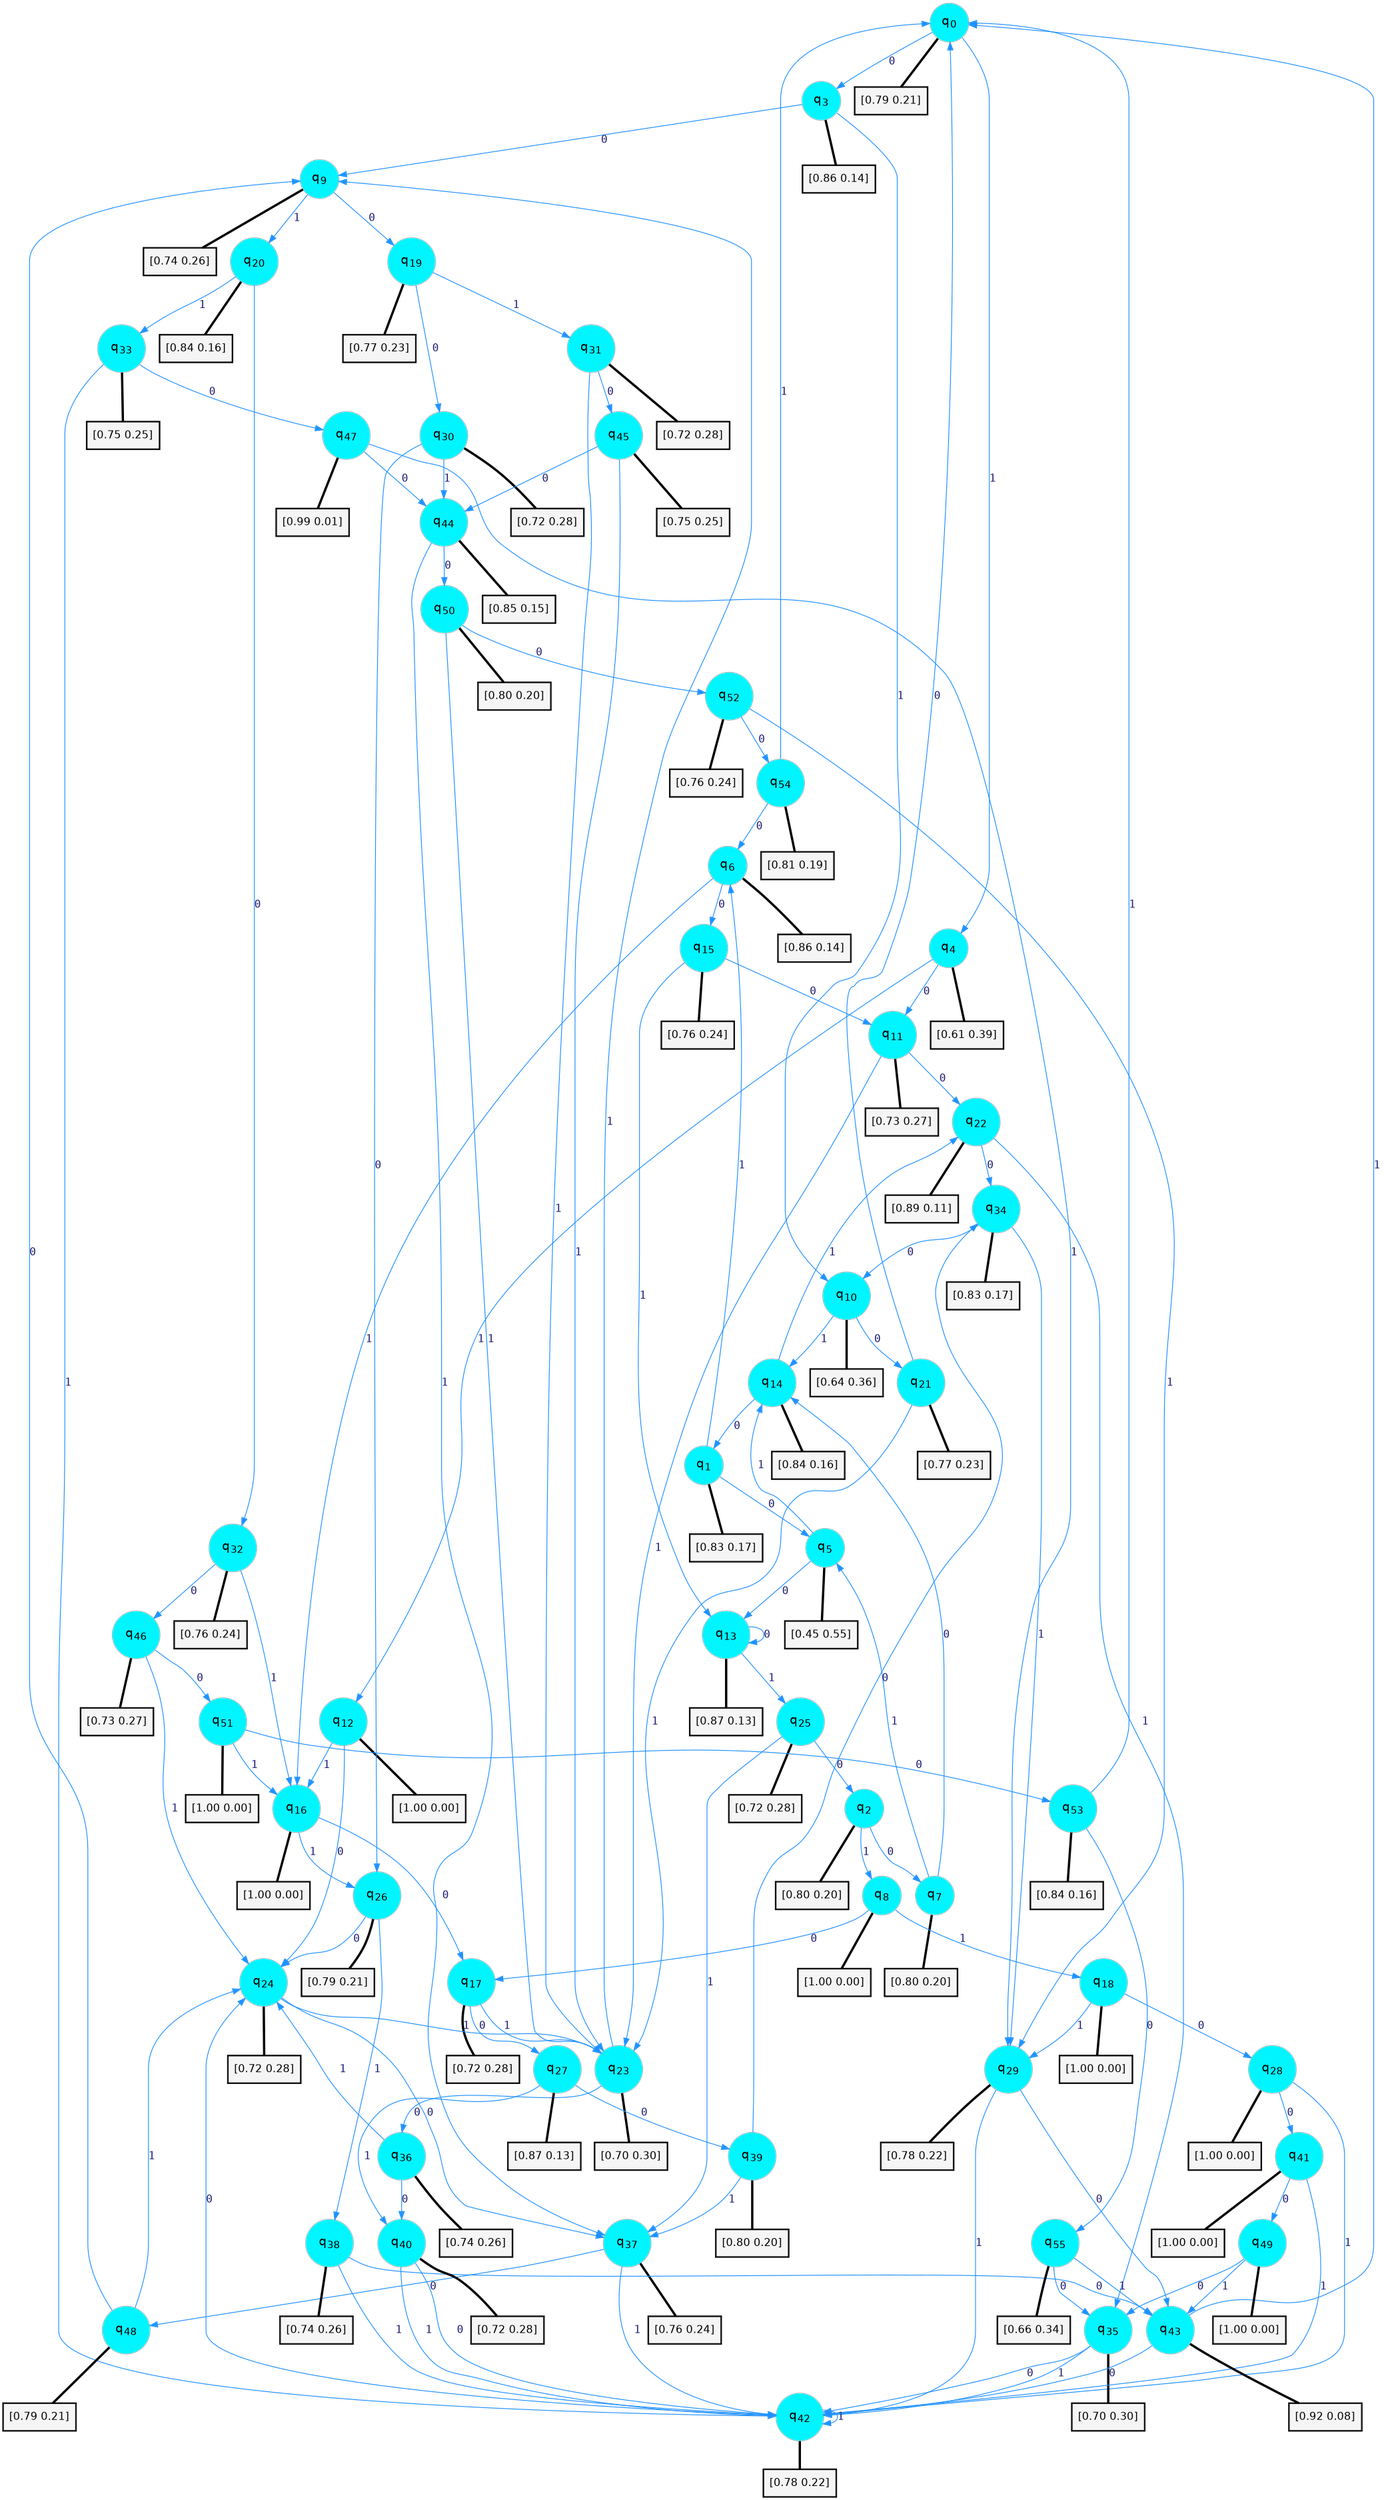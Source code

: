 digraph G {
graph [
bgcolor=transparent, dpi=300, rankdir=TD, size="40,25"];
node [
color=gray, fillcolor=turquoise1, fontcolor=black, fontname=Helvetica, fontsize=16, fontweight=bold, shape=circle, style=filled];
edge [
arrowsize=1, color=dodgerblue1, fontcolor=midnightblue, fontname=courier, fontweight=bold, penwidth=1, style=solid, weight=20];
0[label=<q<SUB>0</SUB>>];
1[label=<q<SUB>1</SUB>>];
2[label=<q<SUB>2</SUB>>];
3[label=<q<SUB>3</SUB>>];
4[label=<q<SUB>4</SUB>>];
5[label=<q<SUB>5</SUB>>];
6[label=<q<SUB>6</SUB>>];
7[label=<q<SUB>7</SUB>>];
8[label=<q<SUB>8</SUB>>];
9[label=<q<SUB>9</SUB>>];
10[label=<q<SUB>10</SUB>>];
11[label=<q<SUB>11</SUB>>];
12[label=<q<SUB>12</SUB>>];
13[label=<q<SUB>13</SUB>>];
14[label=<q<SUB>14</SUB>>];
15[label=<q<SUB>15</SUB>>];
16[label=<q<SUB>16</SUB>>];
17[label=<q<SUB>17</SUB>>];
18[label=<q<SUB>18</SUB>>];
19[label=<q<SUB>19</SUB>>];
20[label=<q<SUB>20</SUB>>];
21[label=<q<SUB>21</SUB>>];
22[label=<q<SUB>22</SUB>>];
23[label=<q<SUB>23</SUB>>];
24[label=<q<SUB>24</SUB>>];
25[label=<q<SUB>25</SUB>>];
26[label=<q<SUB>26</SUB>>];
27[label=<q<SUB>27</SUB>>];
28[label=<q<SUB>28</SUB>>];
29[label=<q<SUB>29</SUB>>];
30[label=<q<SUB>30</SUB>>];
31[label=<q<SUB>31</SUB>>];
32[label=<q<SUB>32</SUB>>];
33[label=<q<SUB>33</SUB>>];
34[label=<q<SUB>34</SUB>>];
35[label=<q<SUB>35</SUB>>];
36[label=<q<SUB>36</SUB>>];
37[label=<q<SUB>37</SUB>>];
38[label=<q<SUB>38</SUB>>];
39[label=<q<SUB>39</SUB>>];
40[label=<q<SUB>40</SUB>>];
41[label=<q<SUB>41</SUB>>];
42[label=<q<SUB>42</SUB>>];
43[label=<q<SUB>43</SUB>>];
44[label=<q<SUB>44</SUB>>];
45[label=<q<SUB>45</SUB>>];
46[label=<q<SUB>46</SUB>>];
47[label=<q<SUB>47</SUB>>];
48[label=<q<SUB>48</SUB>>];
49[label=<q<SUB>49</SUB>>];
50[label=<q<SUB>50</SUB>>];
51[label=<q<SUB>51</SUB>>];
52[label=<q<SUB>52</SUB>>];
53[label=<q<SUB>53</SUB>>];
54[label=<q<SUB>54</SUB>>];
55[label=<q<SUB>55</SUB>>];
56[label="[0.79 0.21]", shape=box,fontcolor=black, fontname=Helvetica, fontsize=14, penwidth=2, fillcolor=whitesmoke,color=black];
57[label="[0.83 0.17]", shape=box,fontcolor=black, fontname=Helvetica, fontsize=14, penwidth=2, fillcolor=whitesmoke,color=black];
58[label="[0.80 0.20]", shape=box,fontcolor=black, fontname=Helvetica, fontsize=14, penwidth=2, fillcolor=whitesmoke,color=black];
59[label="[0.86 0.14]", shape=box,fontcolor=black, fontname=Helvetica, fontsize=14, penwidth=2, fillcolor=whitesmoke,color=black];
60[label="[0.61 0.39]", shape=box,fontcolor=black, fontname=Helvetica, fontsize=14, penwidth=2, fillcolor=whitesmoke,color=black];
61[label="[0.45 0.55]", shape=box,fontcolor=black, fontname=Helvetica, fontsize=14, penwidth=2, fillcolor=whitesmoke,color=black];
62[label="[0.86 0.14]", shape=box,fontcolor=black, fontname=Helvetica, fontsize=14, penwidth=2, fillcolor=whitesmoke,color=black];
63[label="[0.80 0.20]", shape=box,fontcolor=black, fontname=Helvetica, fontsize=14, penwidth=2, fillcolor=whitesmoke,color=black];
64[label="[1.00 0.00]", shape=box,fontcolor=black, fontname=Helvetica, fontsize=14, penwidth=2, fillcolor=whitesmoke,color=black];
65[label="[0.74 0.26]", shape=box,fontcolor=black, fontname=Helvetica, fontsize=14, penwidth=2, fillcolor=whitesmoke,color=black];
66[label="[0.64 0.36]", shape=box,fontcolor=black, fontname=Helvetica, fontsize=14, penwidth=2, fillcolor=whitesmoke,color=black];
67[label="[0.73 0.27]", shape=box,fontcolor=black, fontname=Helvetica, fontsize=14, penwidth=2, fillcolor=whitesmoke,color=black];
68[label="[1.00 0.00]", shape=box,fontcolor=black, fontname=Helvetica, fontsize=14, penwidth=2, fillcolor=whitesmoke,color=black];
69[label="[0.87 0.13]", shape=box,fontcolor=black, fontname=Helvetica, fontsize=14, penwidth=2, fillcolor=whitesmoke,color=black];
70[label="[0.84 0.16]", shape=box,fontcolor=black, fontname=Helvetica, fontsize=14, penwidth=2, fillcolor=whitesmoke,color=black];
71[label="[0.76 0.24]", shape=box,fontcolor=black, fontname=Helvetica, fontsize=14, penwidth=2, fillcolor=whitesmoke,color=black];
72[label="[1.00 0.00]", shape=box,fontcolor=black, fontname=Helvetica, fontsize=14, penwidth=2, fillcolor=whitesmoke,color=black];
73[label="[0.72 0.28]", shape=box,fontcolor=black, fontname=Helvetica, fontsize=14, penwidth=2, fillcolor=whitesmoke,color=black];
74[label="[1.00 0.00]", shape=box,fontcolor=black, fontname=Helvetica, fontsize=14, penwidth=2, fillcolor=whitesmoke,color=black];
75[label="[0.77 0.23]", shape=box,fontcolor=black, fontname=Helvetica, fontsize=14, penwidth=2, fillcolor=whitesmoke,color=black];
76[label="[0.84 0.16]", shape=box,fontcolor=black, fontname=Helvetica, fontsize=14, penwidth=2, fillcolor=whitesmoke,color=black];
77[label="[0.77 0.23]", shape=box,fontcolor=black, fontname=Helvetica, fontsize=14, penwidth=2, fillcolor=whitesmoke,color=black];
78[label="[0.89 0.11]", shape=box,fontcolor=black, fontname=Helvetica, fontsize=14, penwidth=2, fillcolor=whitesmoke,color=black];
79[label="[0.70 0.30]", shape=box,fontcolor=black, fontname=Helvetica, fontsize=14, penwidth=2, fillcolor=whitesmoke,color=black];
80[label="[0.72 0.28]", shape=box,fontcolor=black, fontname=Helvetica, fontsize=14, penwidth=2, fillcolor=whitesmoke,color=black];
81[label="[0.72 0.28]", shape=box,fontcolor=black, fontname=Helvetica, fontsize=14, penwidth=2, fillcolor=whitesmoke,color=black];
82[label="[0.79 0.21]", shape=box,fontcolor=black, fontname=Helvetica, fontsize=14, penwidth=2, fillcolor=whitesmoke,color=black];
83[label="[0.87 0.13]", shape=box,fontcolor=black, fontname=Helvetica, fontsize=14, penwidth=2, fillcolor=whitesmoke,color=black];
84[label="[1.00 0.00]", shape=box,fontcolor=black, fontname=Helvetica, fontsize=14, penwidth=2, fillcolor=whitesmoke,color=black];
85[label="[0.78 0.22]", shape=box,fontcolor=black, fontname=Helvetica, fontsize=14, penwidth=2, fillcolor=whitesmoke,color=black];
86[label="[0.72 0.28]", shape=box,fontcolor=black, fontname=Helvetica, fontsize=14, penwidth=2, fillcolor=whitesmoke,color=black];
87[label="[0.72 0.28]", shape=box,fontcolor=black, fontname=Helvetica, fontsize=14, penwidth=2, fillcolor=whitesmoke,color=black];
88[label="[0.76 0.24]", shape=box,fontcolor=black, fontname=Helvetica, fontsize=14, penwidth=2, fillcolor=whitesmoke,color=black];
89[label="[0.75 0.25]", shape=box,fontcolor=black, fontname=Helvetica, fontsize=14, penwidth=2, fillcolor=whitesmoke,color=black];
90[label="[0.83 0.17]", shape=box,fontcolor=black, fontname=Helvetica, fontsize=14, penwidth=2, fillcolor=whitesmoke,color=black];
91[label="[0.70 0.30]", shape=box,fontcolor=black, fontname=Helvetica, fontsize=14, penwidth=2, fillcolor=whitesmoke,color=black];
92[label="[0.74 0.26]", shape=box,fontcolor=black, fontname=Helvetica, fontsize=14, penwidth=2, fillcolor=whitesmoke,color=black];
93[label="[0.76 0.24]", shape=box,fontcolor=black, fontname=Helvetica, fontsize=14, penwidth=2, fillcolor=whitesmoke,color=black];
94[label="[0.74 0.26]", shape=box,fontcolor=black, fontname=Helvetica, fontsize=14, penwidth=2, fillcolor=whitesmoke,color=black];
95[label="[0.80 0.20]", shape=box,fontcolor=black, fontname=Helvetica, fontsize=14, penwidth=2, fillcolor=whitesmoke,color=black];
96[label="[0.72 0.28]", shape=box,fontcolor=black, fontname=Helvetica, fontsize=14, penwidth=2, fillcolor=whitesmoke,color=black];
97[label="[1.00 0.00]", shape=box,fontcolor=black, fontname=Helvetica, fontsize=14, penwidth=2, fillcolor=whitesmoke,color=black];
98[label="[0.78 0.22]", shape=box,fontcolor=black, fontname=Helvetica, fontsize=14, penwidth=2, fillcolor=whitesmoke,color=black];
99[label="[0.92 0.08]", shape=box,fontcolor=black, fontname=Helvetica, fontsize=14, penwidth=2, fillcolor=whitesmoke,color=black];
100[label="[0.85 0.15]", shape=box,fontcolor=black, fontname=Helvetica, fontsize=14, penwidth=2, fillcolor=whitesmoke,color=black];
101[label="[0.75 0.25]", shape=box,fontcolor=black, fontname=Helvetica, fontsize=14, penwidth=2, fillcolor=whitesmoke,color=black];
102[label="[0.73 0.27]", shape=box,fontcolor=black, fontname=Helvetica, fontsize=14, penwidth=2, fillcolor=whitesmoke,color=black];
103[label="[0.99 0.01]", shape=box,fontcolor=black, fontname=Helvetica, fontsize=14, penwidth=2, fillcolor=whitesmoke,color=black];
104[label="[0.79 0.21]", shape=box,fontcolor=black, fontname=Helvetica, fontsize=14, penwidth=2, fillcolor=whitesmoke,color=black];
105[label="[1.00 0.00]", shape=box,fontcolor=black, fontname=Helvetica, fontsize=14, penwidth=2, fillcolor=whitesmoke,color=black];
106[label="[0.80 0.20]", shape=box,fontcolor=black, fontname=Helvetica, fontsize=14, penwidth=2, fillcolor=whitesmoke,color=black];
107[label="[1.00 0.00]", shape=box,fontcolor=black, fontname=Helvetica, fontsize=14, penwidth=2, fillcolor=whitesmoke,color=black];
108[label="[0.76 0.24]", shape=box,fontcolor=black, fontname=Helvetica, fontsize=14, penwidth=2, fillcolor=whitesmoke,color=black];
109[label="[0.84 0.16]", shape=box,fontcolor=black, fontname=Helvetica, fontsize=14, penwidth=2, fillcolor=whitesmoke,color=black];
110[label="[0.81 0.19]", shape=box,fontcolor=black, fontname=Helvetica, fontsize=14, penwidth=2, fillcolor=whitesmoke,color=black];
111[label="[0.66 0.34]", shape=box,fontcolor=black, fontname=Helvetica, fontsize=14, penwidth=2, fillcolor=whitesmoke,color=black];
0->3 [label=0];
0->4 [label=1];
0->56 [arrowhead=none, penwidth=3,color=black];
1->5 [label=0];
1->6 [label=1];
1->57 [arrowhead=none, penwidth=3,color=black];
2->7 [label=0];
2->8 [label=1];
2->58 [arrowhead=none, penwidth=3,color=black];
3->9 [label=0];
3->10 [label=1];
3->59 [arrowhead=none, penwidth=3,color=black];
4->11 [label=0];
4->12 [label=1];
4->60 [arrowhead=none, penwidth=3,color=black];
5->13 [label=0];
5->14 [label=1];
5->61 [arrowhead=none, penwidth=3,color=black];
6->15 [label=0];
6->16 [label=1];
6->62 [arrowhead=none, penwidth=3,color=black];
7->14 [label=0];
7->5 [label=1];
7->63 [arrowhead=none, penwidth=3,color=black];
8->17 [label=0];
8->18 [label=1];
8->64 [arrowhead=none, penwidth=3,color=black];
9->19 [label=0];
9->20 [label=1];
9->65 [arrowhead=none, penwidth=3,color=black];
10->21 [label=0];
10->14 [label=1];
10->66 [arrowhead=none, penwidth=3,color=black];
11->22 [label=0];
11->23 [label=1];
11->67 [arrowhead=none, penwidth=3,color=black];
12->24 [label=0];
12->16 [label=1];
12->68 [arrowhead=none, penwidth=3,color=black];
13->13 [label=0];
13->25 [label=1];
13->69 [arrowhead=none, penwidth=3,color=black];
14->1 [label=0];
14->22 [label=1];
14->70 [arrowhead=none, penwidth=3,color=black];
15->11 [label=0];
15->13 [label=1];
15->71 [arrowhead=none, penwidth=3,color=black];
16->17 [label=0];
16->26 [label=1];
16->72 [arrowhead=none, penwidth=3,color=black];
17->27 [label=0];
17->23 [label=1];
17->73 [arrowhead=none, penwidth=3,color=black];
18->28 [label=0];
18->29 [label=1];
18->74 [arrowhead=none, penwidth=3,color=black];
19->30 [label=0];
19->31 [label=1];
19->75 [arrowhead=none, penwidth=3,color=black];
20->32 [label=0];
20->33 [label=1];
20->76 [arrowhead=none, penwidth=3,color=black];
21->0 [label=0];
21->23 [label=1];
21->77 [arrowhead=none, penwidth=3,color=black];
22->34 [label=0];
22->35 [label=1];
22->78 [arrowhead=none, penwidth=3,color=black];
23->36 [label=0];
23->9 [label=1];
23->79 [arrowhead=none, penwidth=3,color=black];
24->37 [label=0];
24->23 [label=1];
24->80 [arrowhead=none, penwidth=3,color=black];
25->2 [label=0];
25->37 [label=1];
25->81 [arrowhead=none, penwidth=3,color=black];
26->24 [label=0];
26->38 [label=1];
26->82 [arrowhead=none, penwidth=3,color=black];
27->39 [label=0];
27->40 [label=1];
27->83 [arrowhead=none, penwidth=3,color=black];
28->41 [label=0];
28->42 [label=1];
28->84 [arrowhead=none, penwidth=3,color=black];
29->43 [label=0];
29->42 [label=1];
29->85 [arrowhead=none, penwidth=3,color=black];
30->26 [label=0];
30->44 [label=1];
30->86 [arrowhead=none, penwidth=3,color=black];
31->45 [label=0];
31->23 [label=1];
31->87 [arrowhead=none, penwidth=3,color=black];
32->46 [label=0];
32->16 [label=1];
32->88 [arrowhead=none, penwidth=3,color=black];
33->47 [label=0];
33->42 [label=1];
33->89 [arrowhead=none, penwidth=3,color=black];
34->10 [label=0];
34->29 [label=1];
34->90 [arrowhead=none, penwidth=3,color=black];
35->42 [label=0];
35->42 [label=1];
35->91 [arrowhead=none, penwidth=3,color=black];
36->40 [label=0];
36->24 [label=1];
36->92 [arrowhead=none, penwidth=3,color=black];
37->48 [label=0];
37->42 [label=1];
37->93 [arrowhead=none, penwidth=3,color=black];
38->43 [label=0];
38->42 [label=1];
38->94 [arrowhead=none, penwidth=3,color=black];
39->34 [label=0];
39->37 [label=1];
39->95 [arrowhead=none, penwidth=3,color=black];
40->42 [label=0];
40->42 [label=1];
40->96 [arrowhead=none, penwidth=3,color=black];
41->49 [label=0];
41->42 [label=1];
41->97 [arrowhead=none, penwidth=3,color=black];
42->24 [label=0];
42->42 [label=1];
42->98 [arrowhead=none, penwidth=3,color=black];
43->42 [label=0];
43->0 [label=1];
43->99 [arrowhead=none, penwidth=3,color=black];
44->50 [label=0];
44->37 [label=1];
44->100 [arrowhead=none, penwidth=3,color=black];
45->44 [label=0];
45->23 [label=1];
45->101 [arrowhead=none, penwidth=3,color=black];
46->51 [label=0];
46->24 [label=1];
46->102 [arrowhead=none, penwidth=3,color=black];
47->44 [label=0];
47->29 [label=1];
47->103 [arrowhead=none, penwidth=3,color=black];
48->9 [label=0];
48->24 [label=1];
48->104 [arrowhead=none, penwidth=3,color=black];
49->35 [label=0];
49->43 [label=1];
49->105 [arrowhead=none, penwidth=3,color=black];
50->52 [label=0];
50->23 [label=1];
50->106 [arrowhead=none, penwidth=3,color=black];
51->53 [label=0];
51->16 [label=1];
51->107 [arrowhead=none, penwidth=3,color=black];
52->54 [label=0];
52->29 [label=1];
52->108 [arrowhead=none, penwidth=3,color=black];
53->55 [label=0];
53->0 [label=1];
53->109 [arrowhead=none, penwidth=3,color=black];
54->6 [label=0];
54->0 [label=1];
54->110 [arrowhead=none, penwidth=3,color=black];
55->35 [label=0];
55->43 [label=1];
55->111 [arrowhead=none, penwidth=3,color=black];
}

